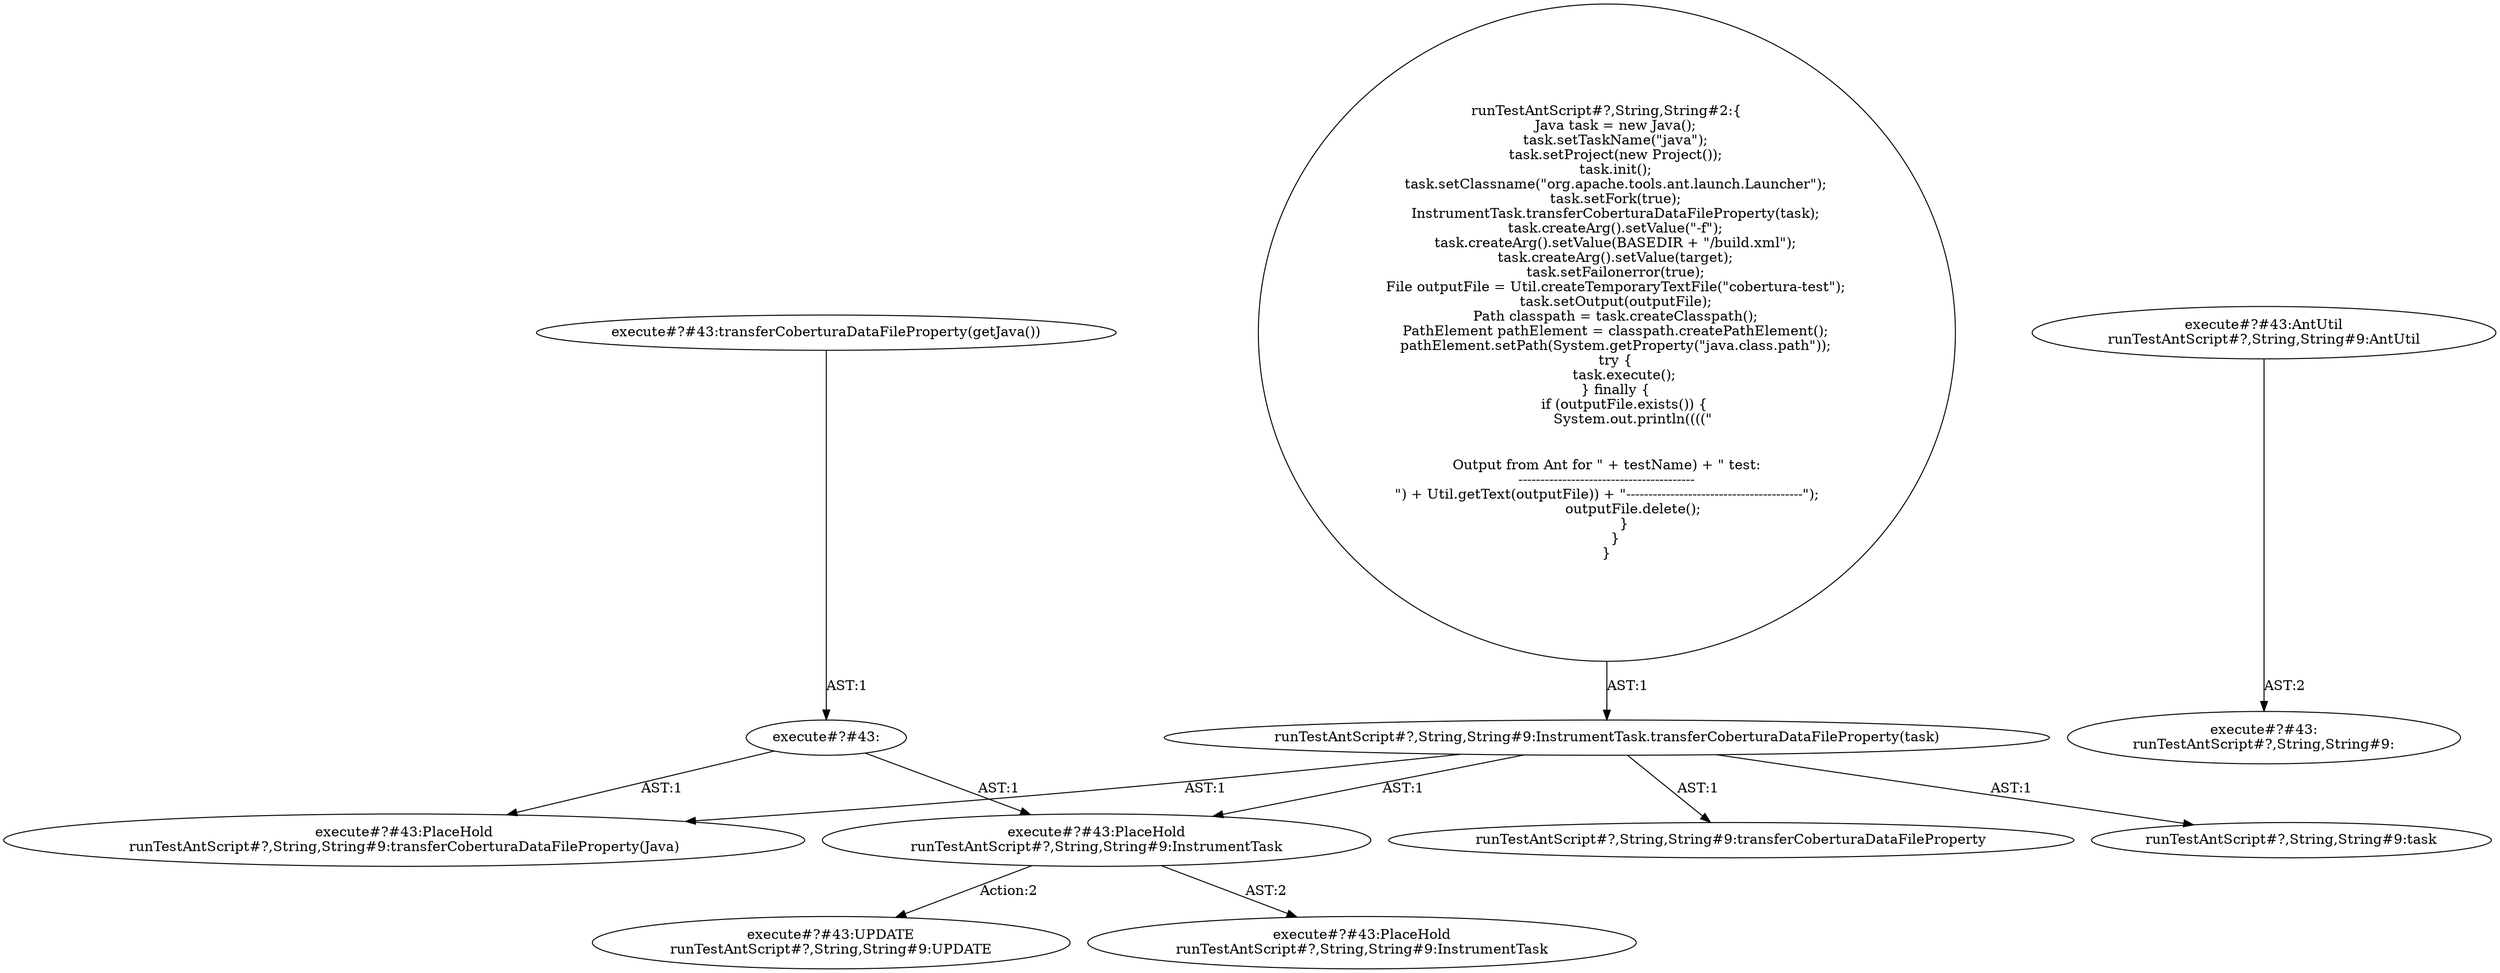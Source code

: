 digraph "Pattern" {
0 [label="execute#?#43:UPDATE
runTestAntScript#?,String,String#9:UPDATE" shape=ellipse]
1 [label="execute#?#43:PlaceHold
runTestAntScript#?,String,String#9:InstrumentTask" shape=ellipse]
2 [label="execute#?#43:" shape=ellipse]
3 [label="execute#?#43:transferCoberturaDataFileProperty(getJava())" shape=ellipse]
4 [label="execute#?#43:PlaceHold
runTestAntScript#?,String,String#9:transferCoberturaDataFileProperty(Java)" shape=ellipse]
5 [label="execute#?#43:PlaceHold
runTestAntScript#?,String,String#9:InstrumentTask" shape=ellipse]
6 [label="execute#?#43:AntUtil
runTestAntScript#?,String,String#9:AntUtil" shape=ellipse]
7 [label="execute#?#43:
runTestAntScript#?,String,String#9:" shape=ellipse]
8 [label="runTestAntScript#?,String,String#9:InstrumentTask.transferCoberturaDataFileProperty(task)" shape=ellipse]
9 [label="runTestAntScript#?,String,String#2:\{
    Java task = new Java();
    task.setTaskName(\"java\");
    task.setProject(new Project());
    task.init();
    task.setClassname(\"org.apache.tools.ant.launch.Launcher\");
    task.setFork(true);
    InstrumentTask.transferCoberturaDataFileProperty(task);
    task.createArg().setValue(\"-f\");
    task.createArg().setValue(BASEDIR + \"/build.xml\");
    task.createArg().setValue(target);
    task.setFailonerror(true);
    File outputFile = Util.createTemporaryTextFile(\"cobertura-test\");
    task.setOutput(outputFile);
    Path classpath = task.createClasspath();
    PathElement pathElement = classpath.createPathElement();
    pathElement.setPath(System.getProperty(\"java.class.path\"));
    try \{
        task.execute();
    \} finally \{
        if (outputFile.exists()) \{
            System.out.println((((\"\n\n\nOutput from Ant for \" + testName) + \" test:\n----------------------------------------\n\") + Util.getText(outputFile)) + \"----------------------------------------\");
            outputFile.delete();
        \}
    \}
\}" shape=ellipse]
10 [label="runTestAntScript#?,String,String#9:task" shape=ellipse]
11 [label="runTestAntScript#?,String,String#9:transferCoberturaDataFileProperty" shape=ellipse]
1 -> 0 [label="Action:2"];
1 -> 5 [label="AST:2"];
2 -> 1 [label="AST:1"];
2 -> 4 [label="AST:1"];
3 -> 2 [label="AST:1"];
6 -> 7 [label="AST:2"];
8 -> 11 [label="AST:1"];
8 -> 1 [label="AST:1"];
8 -> 4 [label="AST:1"];
8 -> 10 [label="AST:1"];
9 -> 8 [label="AST:1"];
}
